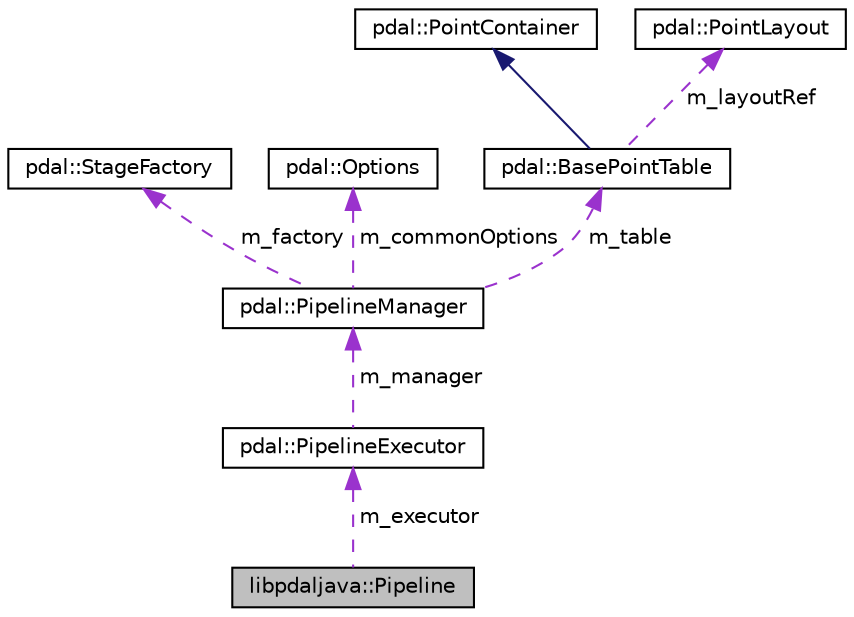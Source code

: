 digraph "libpdaljava::Pipeline"
{
  edge [fontname="Helvetica",fontsize="10",labelfontname="Helvetica",labelfontsize="10"];
  node [fontname="Helvetica",fontsize="10",shape=record];
  Node1 [label="libpdaljava::Pipeline",height=0.2,width=0.4,color="black", fillcolor="grey75", style="filled", fontcolor="black"];
  Node2 -> Node1 [dir="back",color="darkorchid3",fontsize="10",style="dashed",label=" m_executor" ,fontname="Helvetica"];
  Node2 [label="pdal::PipelineExecutor",height=0.2,width=0.4,color="black", fillcolor="white", style="filled",URL="$classpdal_1_1PipelineExecutor.html"];
  Node3 -> Node2 [dir="back",color="darkorchid3",fontsize="10",style="dashed",label=" m_manager" ,fontname="Helvetica"];
  Node3 [label="pdal::PipelineManager",height=0.2,width=0.4,color="black", fillcolor="white", style="filled",URL="$classpdal_1_1PipelineManager.html"];
  Node4 -> Node3 [dir="back",color="darkorchid3",fontsize="10",style="dashed",label=" m_factory" ,fontname="Helvetica"];
  Node4 [label="pdal::StageFactory",height=0.2,width=0.4,color="black", fillcolor="white", style="filled",URL="$classpdal_1_1StageFactory.html"];
  Node5 -> Node3 [dir="back",color="darkorchid3",fontsize="10",style="dashed",label=" m_commonOptions" ,fontname="Helvetica"];
  Node5 [label="pdal::Options",height=0.2,width=0.4,color="black", fillcolor="white", style="filled",URL="$classpdal_1_1Options.html"];
  Node6 -> Node3 [dir="back",color="darkorchid3",fontsize="10",style="dashed",label=" m_table" ,fontname="Helvetica"];
  Node6 [label="pdal::BasePointTable",height=0.2,width=0.4,color="black", fillcolor="white", style="filled",URL="$classpdal_1_1BasePointTable.html"];
  Node7 -> Node6 [dir="back",color="midnightblue",fontsize="10",style="solid",fontname="Helvetica"];
  Node7 [label="pdal::PointContainer",height=0.2,width=0.4,color="black", fillcolor="white", style="filled",URL="$classpdal_1_1PointContainer.html"];
  Node8 -> Node6 [dir="back",color="darkorchid3",fontsize="10",style="dashed",label=" m_layoutRef" ,fontname="Helvetica"];
  Node8 [label="pdal::PointLayout",height=0.2,width=0.4,color="black", fillcolor="white", style="filled",URL="$classpdal_1_1PointLayout.html"];
}
